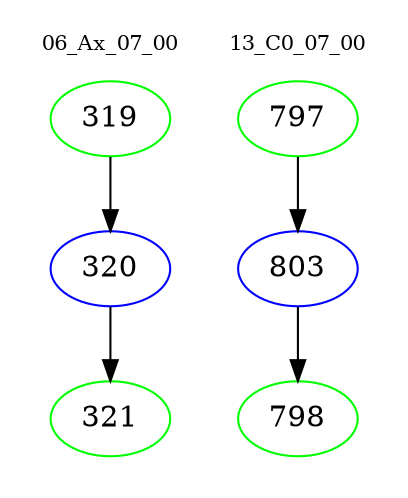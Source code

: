 digraph{
subgraph cluster_0 {
color = white
label = "06_Ax_07_00";
fontsize=10;
T0_319 [label="319", color="green"]
T0_319 -> T0_320 [color="black"]
T0_320 [label="320", color="blue"]
T0_320 -> T0_321 [color="black"]
T0_321 [label="321", color="green"]
}
subgraph cluster_1 {
color = white
label = "13_C0_07_00";
fontsize=10;
T1_797 [label="797", color="green"]
T1_797 -> T1_803 [color="black"]
T1_803 [label="803", color="blue"]
T1_803 -> T1_798 [color="black"]
T1_798 [label="798", color="green"]
}
}
